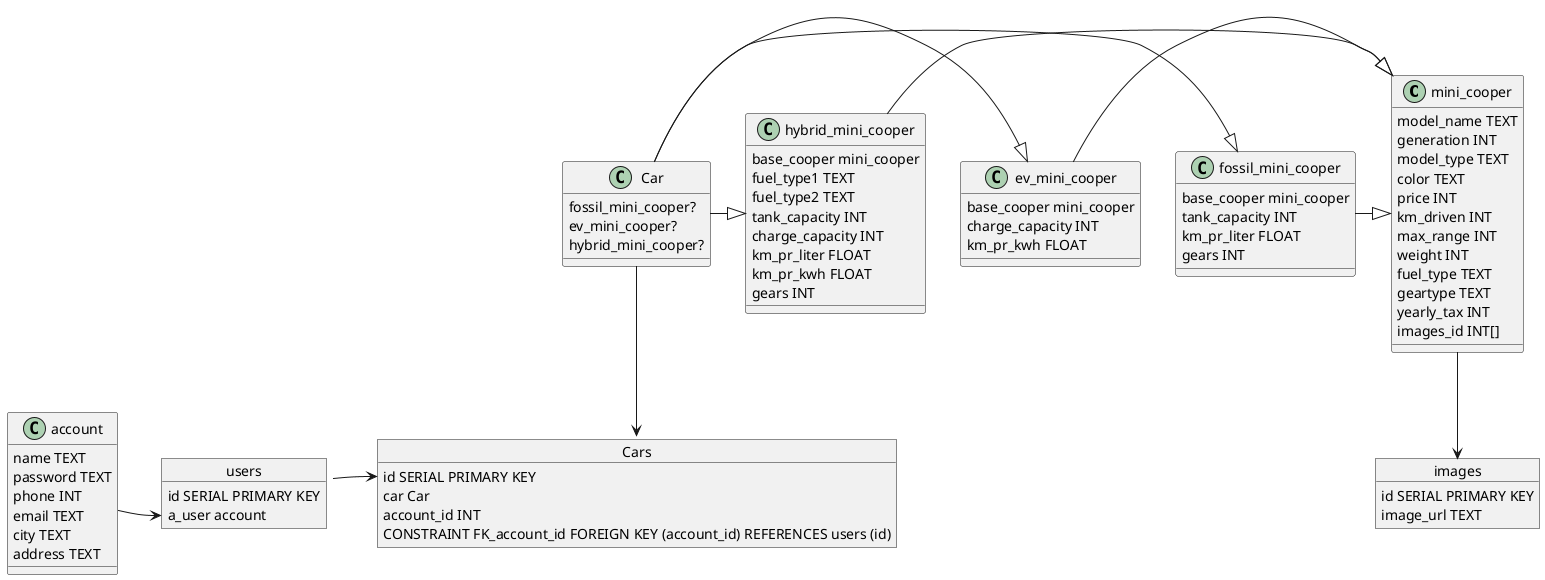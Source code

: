 ﻿@startuml
'https://plantuml.com/sequence-diagram
class mini_cooper {
    model_name TEXT
    generation INT
    model_type TEXT
    color TEXT
    price INT
    km_driven INT
    max_range INT
    weight INT
    fuel_type TEXT
    geartype TEXT
    yearly_tax INT
    images_id INT[]
}

class account {
    name TEXT
    password TEXT
    phone INT
    email TEXT
    city TEXT
    address TEXT
}

class ev_mini_cooper{
    base_cooper mini_cooper
    charge_capacity INT
    km_pr_kwh FLOAT
}

class fossil_mini_cooper {
    base_cooper mini_cooper
    tank_capacity INT
    km_pr_liter FLOAT
    gears INT
}

class hybrid_mini_cooper {
    base_cooper mini_cooper
    fuel_type1 TEXT
    fuel_type2 TEXT
    tank_capacity INT
    charge_capacity INT
    km_pr_liter FLOAT
    km_pr_kwh FLOAT
    gears INT
}

object hybrid_coopers{
    id SERIAL PRIMARY KEY
    account_id INT
    hybrid_car hybrid_mini_cooper
    CONSTRAINT FK_account_id FOREIGN KEY (account_id) REFERENCES users (id)
}

object images {
    id SERIAL PRIMARY KEY    
    image_url TEXT
}

object ev_coopers{
    id SERIAL PRIMARY KEY
    account_id INT
    ev_car ev_mini_cooper
    CONSTRAINT FK_account_id FOREIGN KEY (account_id) REFERENCES users (id)
}

object fossil_coopers {
    id SERIAL PRIMARY KEY
    account_id INT
    fossil_car fossil_mini_cooper
    CONSTRAINT FK_account_id FOREIGN KEY (account_id) REFERENCES users (id)
}

object users{
    id SERIAL PRIMARY KEY
    a_user account
}

mini_cooper --> images

fossil_mini_cooper -|> mini_cooper
fossil_mini_cooper -> fossil_coopers

ev_mini_cooper -|> mini_cooper
ev_mini_cooper -> ev_coopers

hybrid_mini_cooper -|> mini_cooper
hybrid_mini_cooper -> hybrid_coopers

hybrid_coopers --> users
ev_coopers --> users
fossil_coopers --> users
account -> users

@enduml

@startuml
'https://plantuml.com/sequence-diagram
class mini_cooper {
    model_name TEXT
    generation INT
    model_type TEXT
    color TEXT
    price INT
    km_driven INT
    max_range INT
    weight INT
    fuel_type TEXT
    geartype TEXT
    yearly_tax INT
    images_id INT[]
}

class account {
    name TEXT
    password TEXT
    phone INT
    email TEXT
    city TEXT
    address TEXT
}

class ev_mini_cooper{
    base_cooper mini_cooper
    charge_capacity INT
    km_pr_kwh FLOAT
}

class fossil_mini_cooper {
    base_cooper mini_cooper
    tank_capacity INT
    km_pr_liter FLOAT
    gears INT
}

class hybrid_mini_cooper {
    base_cooper mini_cooper
    fuel_type1 TEXT
    fuel_type2 TEXT
    tank_capacity INT
    charge_capacity INT
    km_pr_liter FLOAT
    km_pr_kwh FLOAT
    gears INT
}

object images {
    id SERIAL PRIMARY KEY    
    image_url TEXT
}

object users{
    id SERIAL PRIMARY KEY
    a_user account
}

class Car {
    fossil_mini_cooper?
    ev_mini_cooper?
    hybrid_mini_cooper?
}

object Cars {
    id SERIAL PRIMARY KEY
    car Car
    account_id INT
    CONSTRAINT FK_account_id FOREIGN KEY (account_id) REFERENCES users (id)
}

Car -|> fossil_mini_cooper
Car -|> ev_mini_cooper
Car -|> hybrid_mini_cooper

users -> Cars::id

Car --> Cars

mini_cooper --> images

fossil_mini_cooper -|> mini_cooper
ev_mini_cooper -|> mini_cooper
hybrid_mini_cooper -|> mini_cooper

account -> users::a_user

@enduml